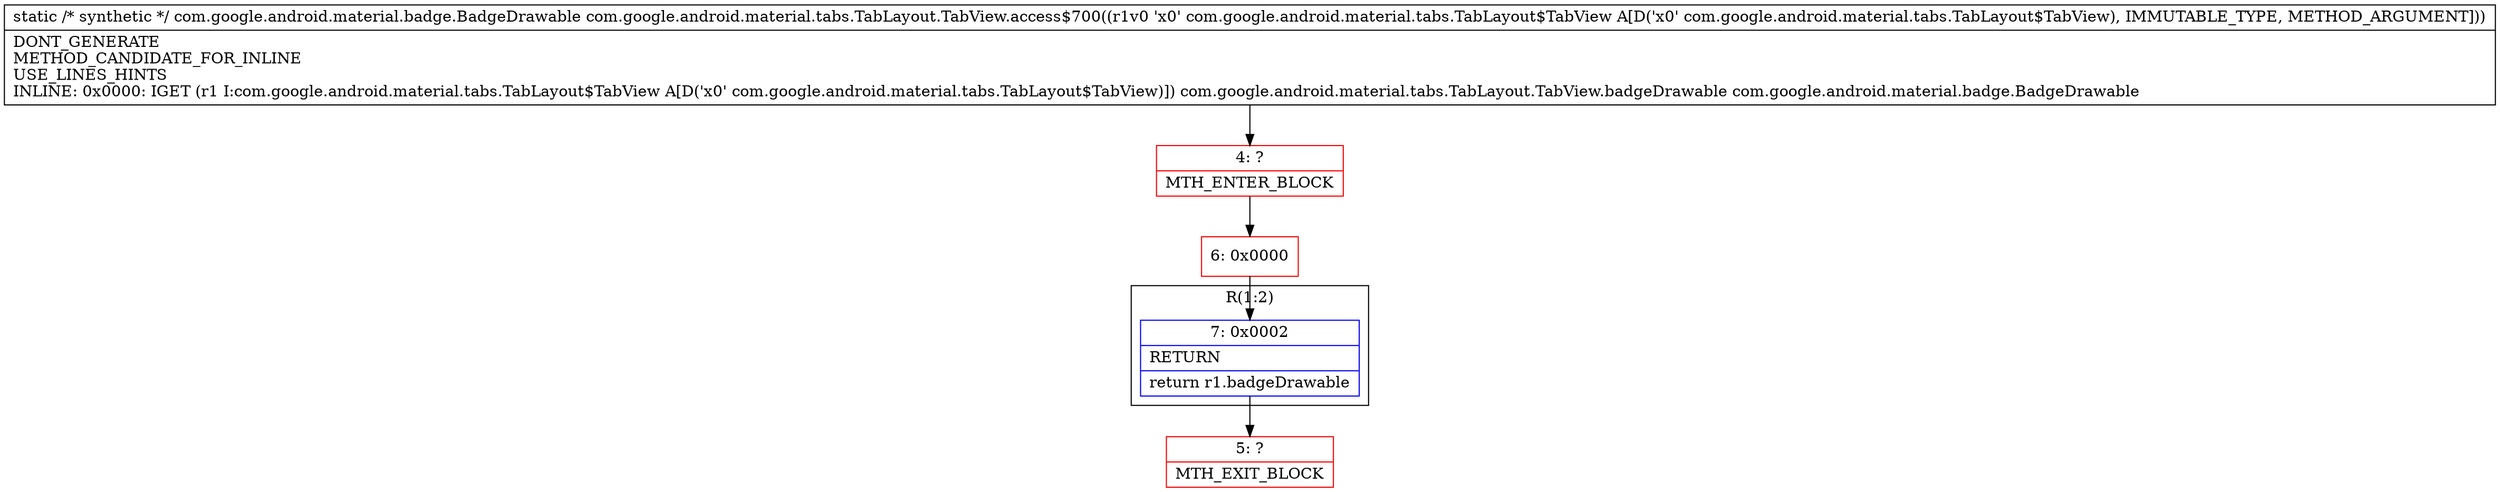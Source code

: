 digraph "CFG forcom.google.android.material.tabs.TabLayout.TabView.access$700(Lcom\/google\/android\/material\/tabs\/TabLayout$TabView;)Lcom\/google\/android\/material\/badge\/BadgeDrawable;" {
subgraph cluster_Region_1809941698 {
label = "R(1:2)";
node [shape=record,color=blue];
Node_7 [shape=record,label="{7\:\ 0x0002|RETURN\l|return r1.badgeDrawable\l}"];
}
Node_4 [shape=record,color=red,label="{4\:\ ?|MTH_ENTER_BLOCK\l}"];
Node_6 [shape=record,color=red,label="{6\:\ 0x0000}"];
Node_5 [shape=record,color=red,label="{5\:\ ?|MTH_EXIT_BLOCK\l}"];
MethodNode[shape=record,label="{static \/* synthetic *\/ com.google.android.material.badge.BadgeDrawable com.google.android.material.tabs.TabLayout.TabView.access$700((r1v0 'x0' com.google.android.material.tabs.TabLayout$TabView A[D('x0' com.google.android.material.tabs.TabLayout$TabView), IMMUTABLE_TYPE, METHOD_ARGUMENT]))  | DONT_GENERATE\lMETHOD_CANDIDATE_FOR_INLINE\lUSE_LINES_HINTS\lINLINE: 0x0000: IGET  (r1 I:com.google.android.material.tabs.TabLayout$TabView A[D('x0' com.google.android.material.tabs.TabLayout$TabView)]) com.google.android.material.tabs.TabLayout.TabView.badgeDrawable com.google.android.material.badge.BadgeDrawable\l}"];
MethodNode -> Node_4;Node_7 -> Node_5;
Node_4 -> Node_6;
Node_6 -> Node_7;
}

